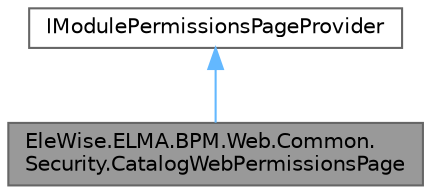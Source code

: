 digraph "EleWise.ELMA.BPM.Web.Common.Security.CatalogWebPermissionsPage"
{
 // LATEX_PDF_SIZE
  bgcolor="transparent";
  edge [fontname=Helvetica,fontsize=10,labelfontname=Helvetica,labelfontsize=10];
  node [fontname=Helvetica,fontsize=10,shape=box,height=0.2,width=0.4];
  Node1 [id="Node000001",label="EleWise.ELMA.BPM.Web.Common.\lSecurity.CatalogWebPermissionsPage",height=0.2,width=0.4,color="gray40", fillcolor="grey60", style="filled", fontcolor="black",tooltip="Настройка доступа к Справочникам"];
  Node2 -> Node1 [id="edge1_Node000001_Node000002",dir="back",color="steelblue1",style="solid",tooltip=" "];
  Node2 [id="Node000002",label="IModulePermissionsPageProvider",height=0.2,width=0.4,color="gray40", fillcolor="white", style="filled",tooltip=" "];
}
